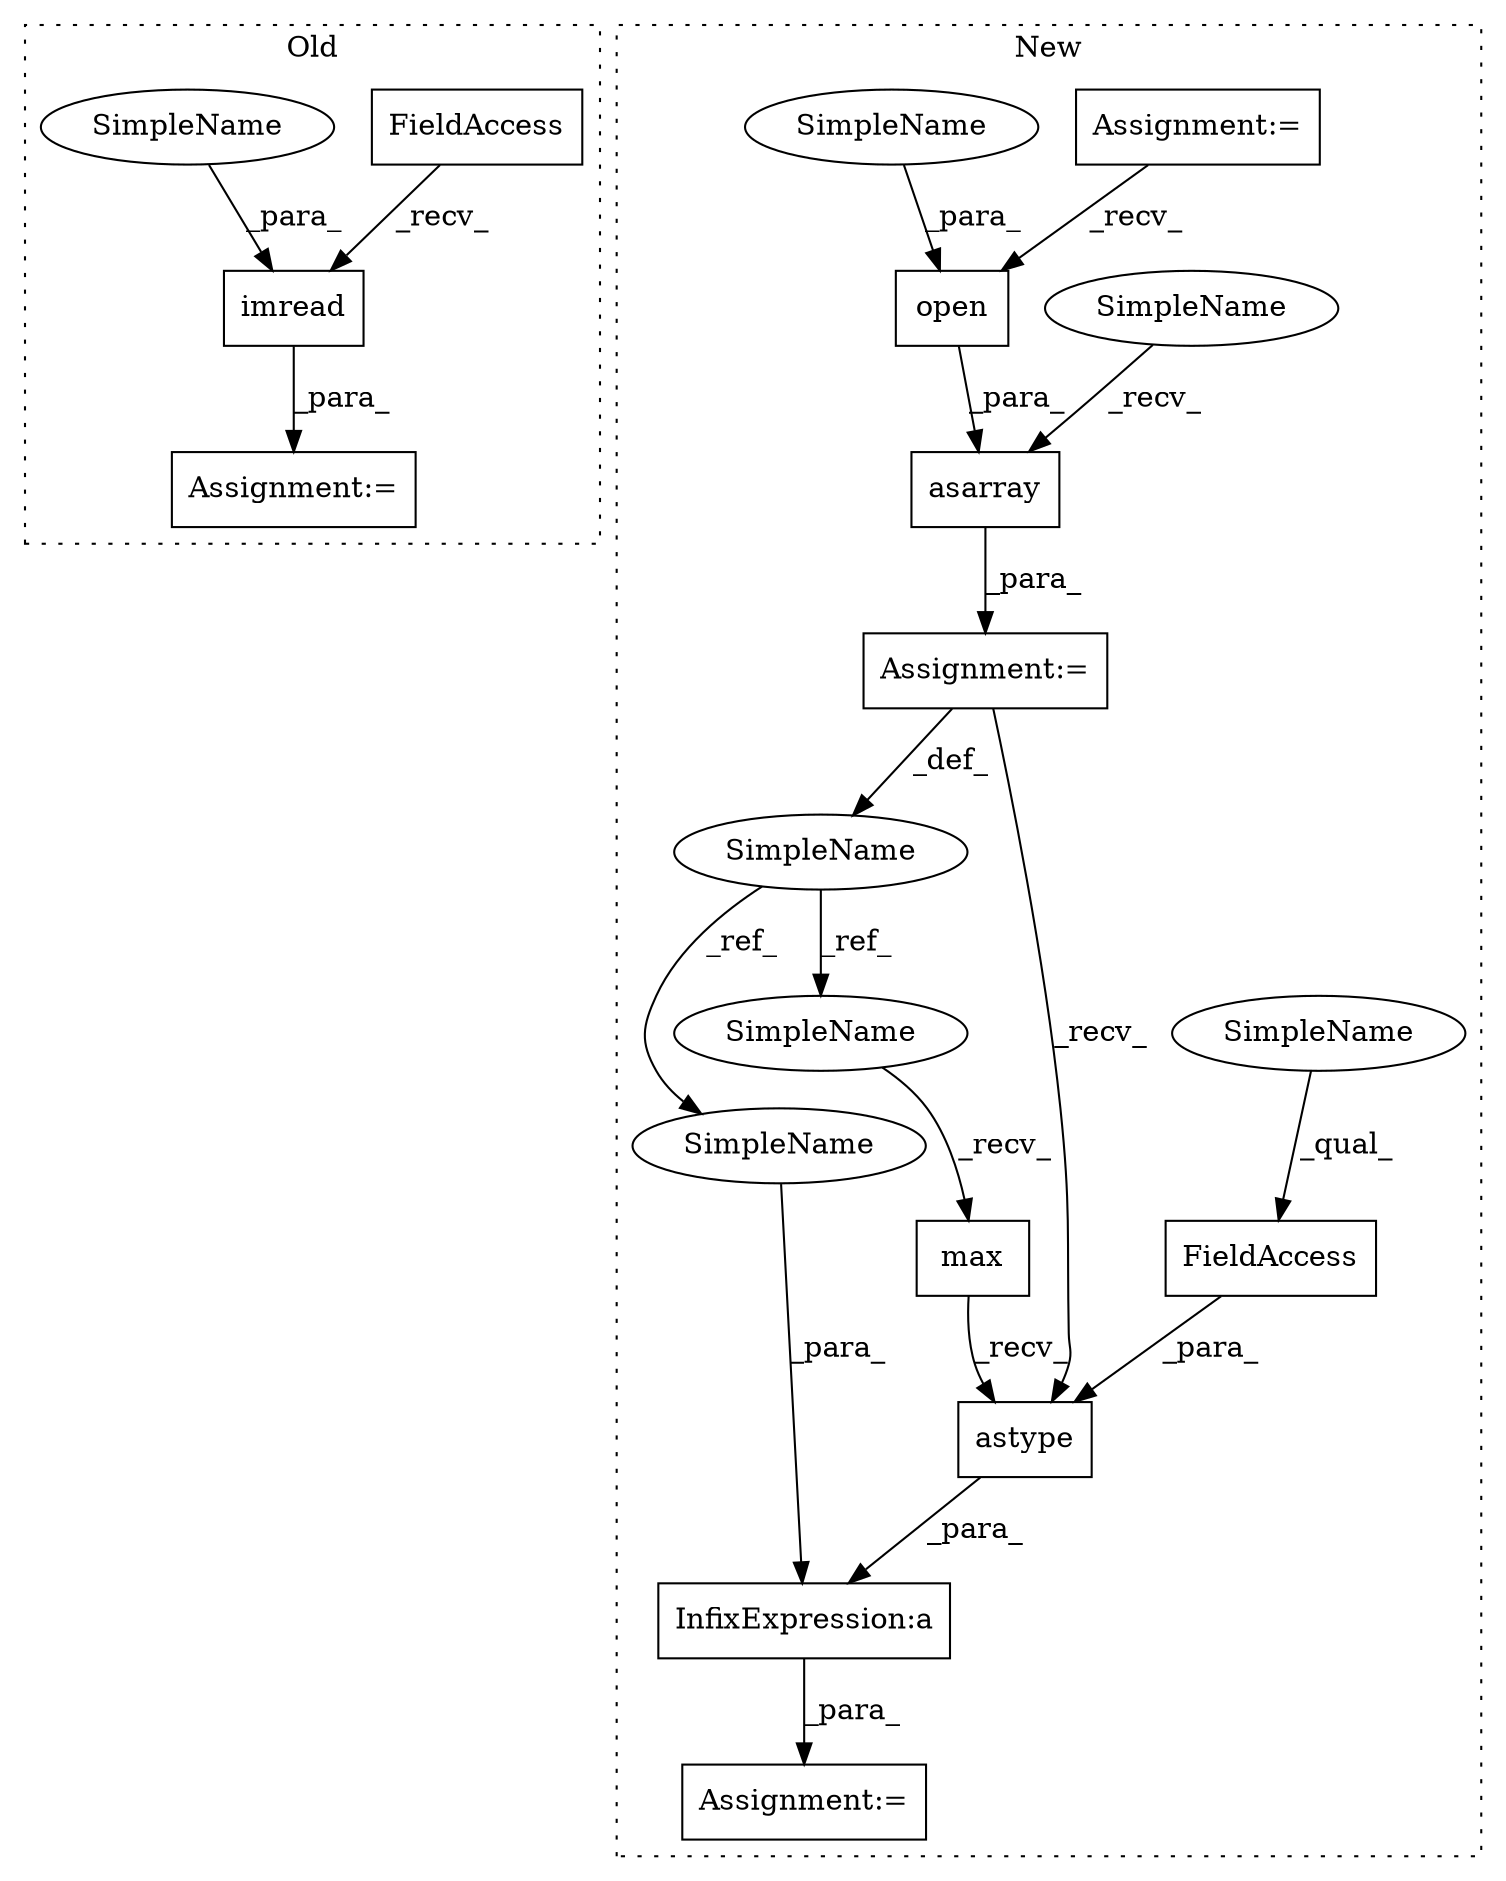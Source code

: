 digraph G {
subgraph cluster0 {
1 [label="imread" a="32" s="3811,3832" l="7,1" shape="box"];
4 [label="FieldAccess" a="22" s="3793" l="10" shape="box"];
13 [label="Assignment:=" a="7" s="3792" l="1" shape="box"];
16 [label="SimpleName" a="42" s="3818" l="14" shape="ellipse"];
label = "Old";
style="dotted";
}
subgraph cluster1 {
2 [label="open" a="32" s="4034,4053" l="5,1" shape="box"];
3 [label="Assignment:=" a="7" s="4070" l="1" shape="box"];
5 [label="Assignment:=" a="7" s="4013" l="1" shape="box"];
6 [label="InfixExpression:a" a="27" s="4077" l="3" shape="box"];
7 [label="asarray" a="32" s="4020,4054" l="8,1" shape="box"];
8 [label="SimpleName" a="42" s="4008" l="5" shape="ellipse"];
9 [label="max" a="32" s="4086,4094" l="4,1" shape="box"];
10 [label="Assignment:=" a="7" s="3638" l="5" shape="box"];
11 [label="astype" a="32" s="4096,4116" l="7,1" shape="box"];
12 [label="FieldAccess" a="22" s="4103" l="13" shape="box"];
14 [label="SimpleName" a="42" s="4014" l="5" shape="ellipse"];
15 [label="SimpleName" a="42" s="4103" l="5" shape="ellipse"];
17 [label="SimpleName" a="42" s="4080" l="5" shape="ellipse"];
18 [label="SimpleName" a="42" s="4072" l="5" shape="ellipse"];
19 [label="SimpleName" a="42" s="4039" l="14" shape="ellipse"];
label = "New";
style="dotted";
}
1 -> 13 [label="_para_"];
2 -> 7 [label="_para_"];
4 -> 1 [label="_recv_"];
5 -> 11 [label="_recv_"];
5 -> 8 [label="_def_"];
6 -> 3 [label="_para_"];
7 -> 5 [label="_para_"];
8 -> 17 [label="_ref_"];
8 -> 18 [label="_ref_"];
9 -> 11 [label="_recv_"];
10 -> 2 [label="_recv_"];
11 -> 6 [label="_para_"];
12 -> 11 [label="_para_"];
14 -> 7 [label="_recv_"];
15 -> 12 [label="_qual_"];
16 -> 1 [label="_para_"];
17 -> 9 [label="_recv_"];
18 -> 6 [label="_para_"];
19 -> 2 [label="_para_"];
}